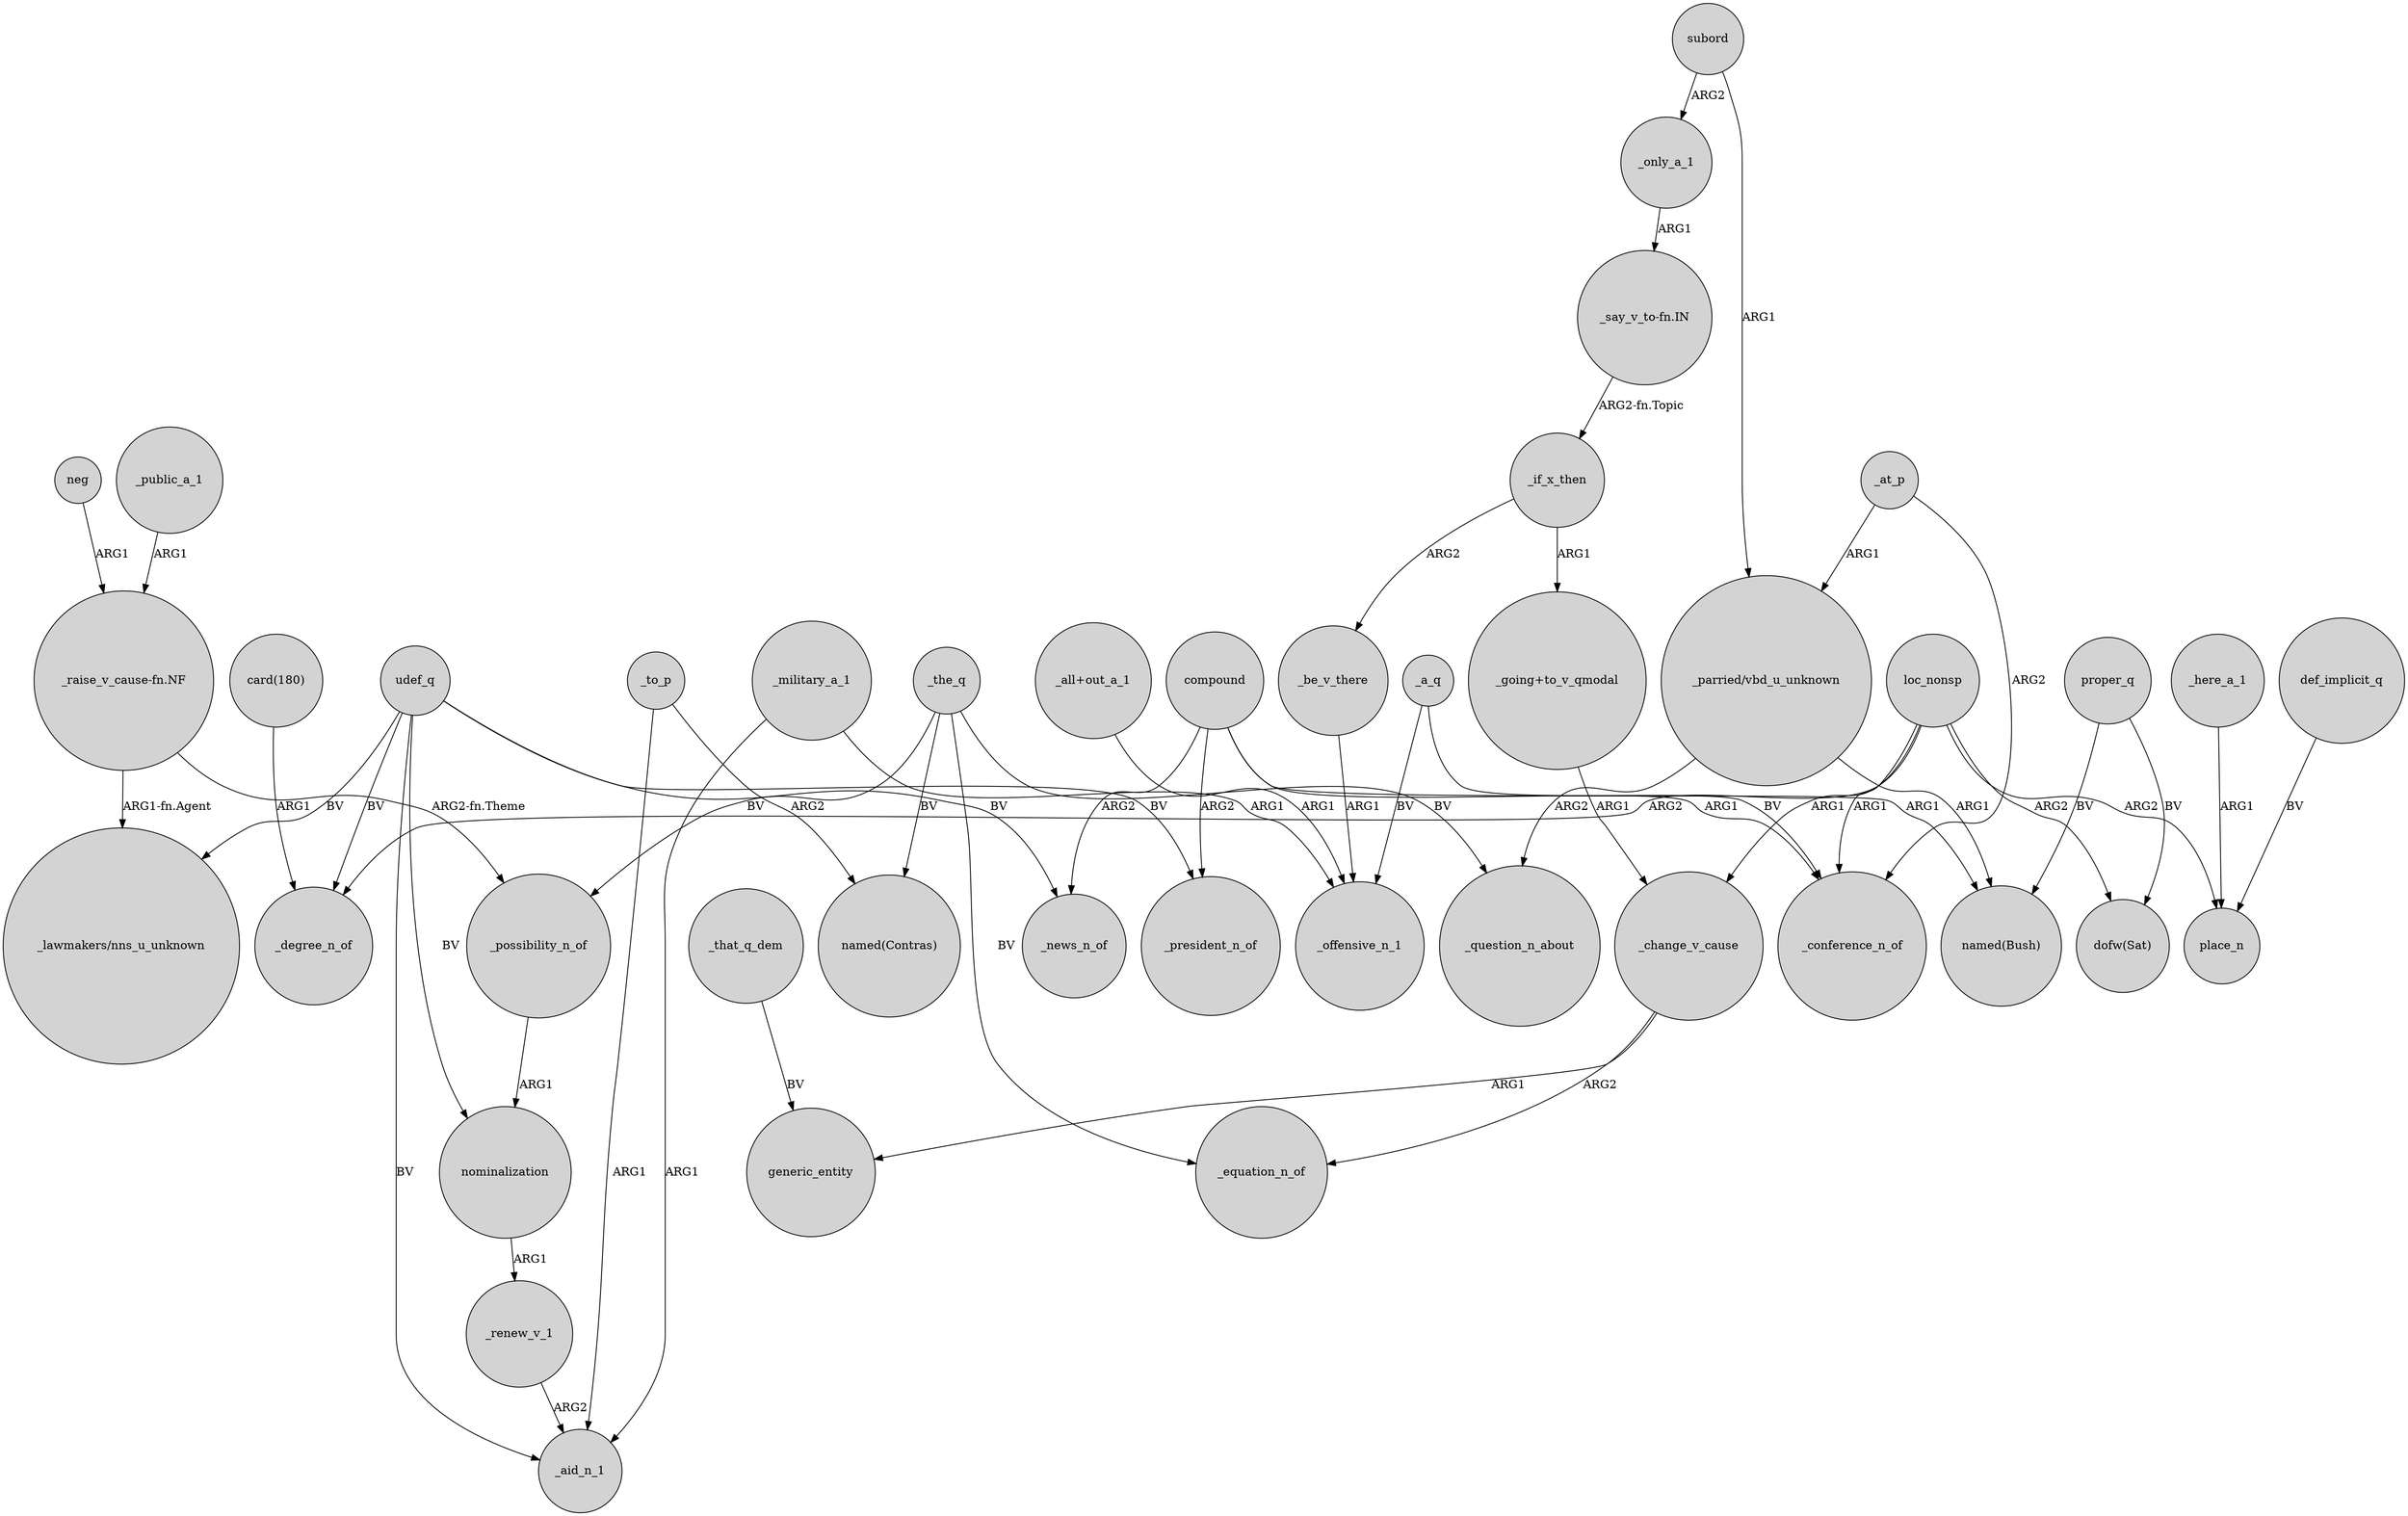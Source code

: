 digraph {
	node [shape=circle style=filled]
	loc_nonsp -> _degree_n_of [label=ARG2]
	_be_v_there -> _offensive_n_1 [label=ARG1]
	"_say_v_to-fn.IN" -> _if_x_then [label="ARG2-fn.Topic"]
	_military_a_1 -> _aid_n_1 [label=ARG1]
	"_raise_v_cause-fn.NF" -> "_lawmakers/nns_u_unknown" [label="ARG1-fn.Agent"]
	compound -> _president_n_of [label=ARG2]
	_here_a_1 -> place_n [label=ARG1]
	_a_q -> _conference_n_of [label=BV]
	_that_q_dem -> generic_entity [label=BV]
	_only_a_1 -> "_say_v_to-fn.IN" [label=ARG1]
	compound -> _conference_n_of [label=ARG1]
	udef_q -> "_lawmakers/nns_u_unknown" [label=BV]
	subord -> "_parried/vbd_u_unknown" [label=ARG1]
	def_implicit_q -> place_n [label=BV]
	proper_q -> "dofw(Sat)" [label=BV]
	loc_nonsp -> _conference_n_of [label=ARG1]
	_military_a_1 -> _offensive_n_1 [label=ARG1]
	"_all+out_a_1" -> _offensive_n_1 [label=ARG1]
	"card(180)" -> _degree_n_of [label=ARG1]
	loc_nonsp -> "dofw(Sat)" [label=ARG2]
	subord -> _only_a_1 [label=ARG2]
	_change_v_cause -> _equation_n_of [label=ARG2]
	_the_q -> _possibility_n_of [label=BV]
	_a_q -> _offensive_n_1 [label=BV]
	_at_p -> _conference_n_of [label=ARG2]
	"_raise_v_cause-fn.NF" -> _possibility_n_of [label="ARG2-fn.Theme"]
	udef_q -> _president_n_of [label=BV]
	compound -> _news_n_of [label=ARG2]
	"_parried/vbd_u_unknown" -> _question_n_about [label=ARG2]
	loc_nonsp -> _change_v_cause [label=ARG1]
	_to_p -> "named(Contras)" [label=ARG2]
	proper_q -> "named(Bush)" [label=BV]
	neg -> "_raise_v_cause-fn.NF" [label=ARG1]
	udef_q -> nominalization [label=BV]
	_possibility_n_of -> nominalization [label=ARG1]
	_if_x_then -> "_going+to_v_qmodal" [label=ARG1]
	_public_a_1 -> "_raise_v_cause-fn.NF" [label=ARG1]
	_change_v_cause -> generic_entity [label=ARG1]
	"_parried/vbd_u_unknown" -> "named(Bush)" [label=ARG1]
	udef_q -> _aid_n_1 [label=BV]
	loc_nonsp -> place_n [label=ARG2]
	_if_x_then -> _be_v_there [label=ARG2]
	udef_q -> _degree_n_of [label=BV]
	udef_q -> _news_n_of [label=BV]
	_the_q -> _equation_n_of [label=BV]
	_renew_v_1 -> _aid_n_1 [label=ARG2]
	_the_q -> "named(Contras)" [label=BV]
	nominalization -> _renew_v_1 [label=ARG1]
	"_going+to_v_qmodal" -> _change_v_cause [label=ARG1]
	_at_p -> "_parried/vbd_u_unknown" [label=ARG1]
	_the_q -> _question_n_about [label=BV]
	_to_p -> _aid_n_1 [label=ARG1]
	compound -> "named(Bush)" [label=ARG1]
}
